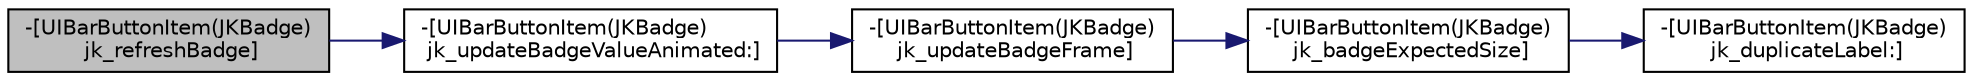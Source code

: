 digraph "-[UIBarButtonItem(JKBadge) jk_refreshBadge]"
{
  edge [fontname="Helvetica",fontsize="10",labelfontname="Helvetica",labelfontsize="10"];
  node [fontname="Helvetica",fontsize="10",shape=record];
  rankdir="LR";
  Node46 [label="-[UIBarButtonItem(JKBadge)\l jk_refreshBadge]",height=0.2,width=0.4,color="black", fillcolor="grey75", style="filled", fontcolor="black"];
  Node46 -> Node47 [color="midnightblue",fontsize="10",style="solid",fontname="Helvetica"];
  Node47 [label="-[UIBarButtonItem(JKBadge)\l jk_updateBadgeValueAnimated:]",height=0.2,width=0.4,color="black", fillcolor="white", style="filled",URL="$category_u_i_bar_button_item_07_j_k_badge_08.html#ae92093575012970e6e9614769d2266fc"];
  Node47 -> Node48 [color="midnightblue",fontsize="10",style="solid",fontname="Helvetica"];
  Node48 [label="-[UIBarButtonItem(JKBadge)\l jk_updateBadgeFrame]",height=0.2,width=0.4,color="black", fillcolor="white", style="filled",URL="$category_u_i_bar_button_item_07_j_k_badge_08.html#aeb59608cf6422e9634056508562dc245"];
  Node48 -> Node49 [color="midnightblue",fontsize="10",style="solid",fontname="Helvetica"];
  Node49 [label="-[UIBarButtonItem(JKBadge)\l jk_badgeExpectedSize]",height=0.2,width=0.4,color="black", fillcolor="white", style="filled",URL="$category_u_i_bar_button_item_07_j_k_badge_08.html#a57f7453f0fd6c5b21e49651430c8db44"];
  Node49 -> Node50 [color="midnightblue",fontsize="10",style="solid",fontname="Helvetica"];
  Node50 [label="-[UIBarButtonItem(JKBadge)\l jk_duplicateLabel:]",height=0.2,width=0.4,color="black", fillcolor="white", style="filled",URL="$category_u_i_bar_button_item_07_j_k_badge_08.html#a0513163bf3a362d851499ed10bb27cbd"];
}
